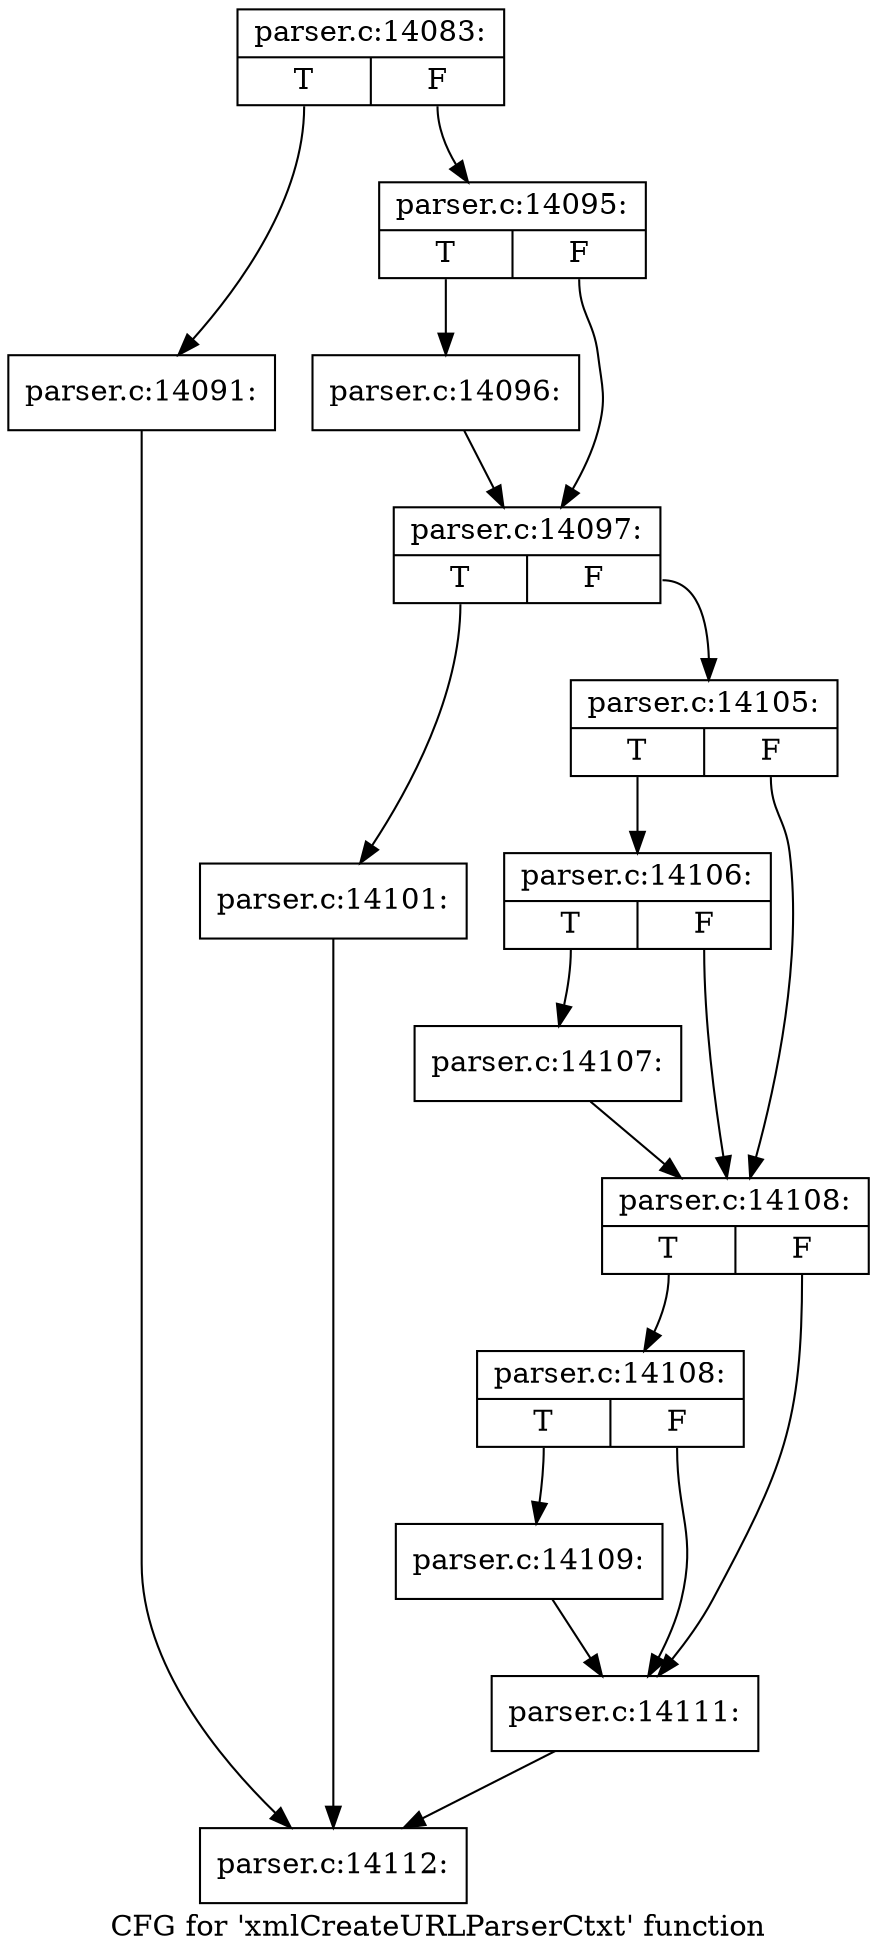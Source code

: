 digraph "CFG for 'xmlCreateURLParserCtxt' function" {
	label="CFG for 'xmlCreateURLParserCtxt' function";

	Node0x55d73bef1470 [shape=record,label="{parser.c:14083:|{<s0>T|<s1>F}}"];
	Node0x55d73bef1470:s0 -> Node0x55d73befc6e0;
	Node0x55d73bef1470:s1 -> Node0x55d73befc730;
	Node0x55d73befc6e0 [shape=record,label="{parser.c:14091:}"];
	Node0x55d73befc6e0 -> Node0x55d73befada0;
	Node0x55d73befc730 [shape=record,label="{parser.c:14095:|{<s0>T|<s1>F}}"];
	Node0x55d73befc730:s0 -> Node0x55d73befcea0;
	Node0x55d73befc730:s1 -> Node0x55d73befcef0;
	Node0x55d73befcea0 [shape=record,label="{parser.c:14096:}"];
	Node0x55d73befcea0 -> Node0x55d73befcef0;
	Node0x55d73befcef0 [shape=record,label="{parser.c:14097:|{<s0>T|<s1>F}}"];
	Node0x55d73befcef0:s0 -> Node0x55d73befe1a0;
	Node0x55d73befcef0:s1 -> Node0x55d73befe1f0;
	Node0x55d73befe1a0 [shape=record,label="{parser.c:14101:}"];
	Node0x55d73befe1a0 -> Node0x55d73befada0;
	Node0x55d73befe1f0 [shape=record,label="{parser.c:14105:|{<s0>T|<s1>F}}"];
	Node0x55d73befe1f0:s0 -> Node0x55d73befe9d0;
	Node0x55d73befe1f0:s1 -> Node0x55d73befe980;
	Node0x55d73befe9d0 [shape=record,label="{parser.c:14106:|{<s0>T|<s1>F}}"];
	Node0x55d73befe9d0:s0 -> Node0x55d73befe930;
	Node0x55d73befe9d0:s1 -> Node0x55d73befe980;
	Node0x55d73befe930 [shape=record,label="{parser.c:14107:}"];
	Node0x55d73befe930 -> Node0x55d73befe980;
	Node0x55d73befe980 [shape=record,label="{parser.c:14108:|{<s0>T|<s1>F}}"];
	Node0x55d73befe980:s0 -> Node0x55d73beff310;
	Node0x55d73befe980:s1 -> Node0x55d73beff2c0;
	Node0x55d73beff310 [shape=record,label="{parser.c:14108:|{<s0>T|<s1>F}}"];
	Node0x55d73beff310:s0 -> Node0x55d73beff270;
	Node0x55d73beff310:s1 -> Node0x55d73beff2c0;
	Node0x55d73beff270 [shape=record,label="{parser.c:14109:}"];
	Node0x55d73beff270 -> Node0x55d73beff2c0;
	Node0x55d73beff2c0 [shape=record,label="{parser.c:14111:}"];
	Node0x55d73beff2c0 -> Node0x55d73befada0;
	Node0x55d73befada0 [shape=record,label="{parser.c:14112:}"];
}
